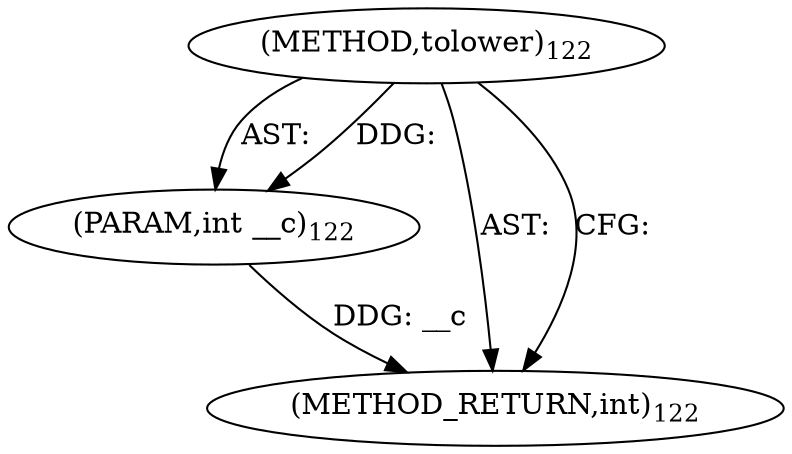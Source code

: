 digraph "tolower" {  
"2975" [label = <(METHOD,tolower)<SUB>122</SUB>> ]
"2976" [label = <(PARAM,int __c)<SUB>122</SUB>> ]
"2977" [label = <(METHOD_RETURN,int)<SUB>122</SUB>> ]
  "2975" -> "2976"  [ label = "AST: "] 
  "2975" -> "2977"  [ label = "AST: "] 
  "2975" -> "2977"  [ label = "CFG: "] 
  "2976" -> "2977"  [ label = "DDG: __c"] 
  "2975" -> "2976"  [ label = "DDG: "] 
}
